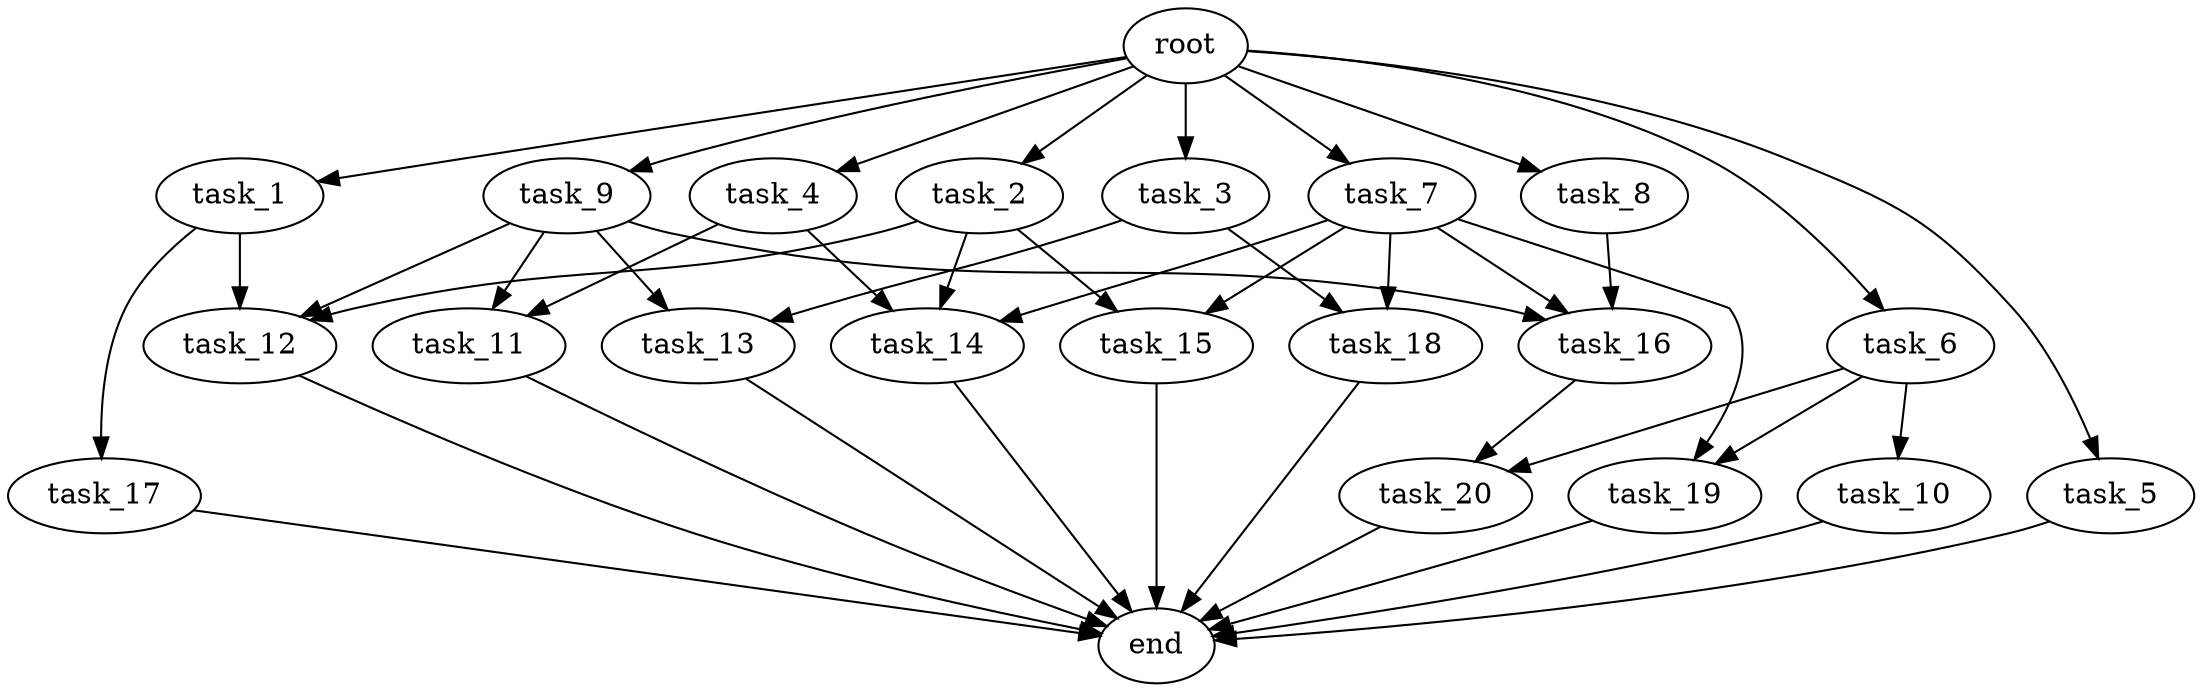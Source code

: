digraph G {
  root [size="0.000000e+00"];
  task_1 [size="5.421826e+10"];
  task_2 [size="6.418453e+10"];
  task_3 [size="5.882618e+09"];
  task_4 [size="3.392037e+09"];
  task_5 [size="8.467127e+10"];
  task_6 [size="9.451936e+10"];
  task_7 [size="6.682487e+10"];
  task_8 [size="7.643624e+10"];
  task_9 [size="4.124510e+10"];
  task_10 [size="8.425605e+10"];
  task_11 [size="2.315102e+10"];
  task_12 [size="7.071988e+10"];
  task_13 [size="9.240548e+08"];
  task_14 [size="5.057823e+10"];
  task_15 [size="3.732634e+10"];
  task_16 [size="6.178735e+10"];
  task_17 [size="6.667881e+10"];
  task_18 [size="6.165577e+10"];
  task_19 [size="4.832558e+10"];
  task_20 [size="4.879056e+10"];
  end [size="0.000000e+00"];

  root -> task_1 [size="1.000000e-12"];
  root -> task_2 [size="1.000000e-12"];
  root -> task_3 [size="1.000000e-12"];
  root -> task_4 [size="1.000000e-12"];
  root -> task_5 [size="1.000000e-12"];
  root -> task_6 [size="1.000000e-12"];
  root -> task_7 [size="1.000000e-12"];
  root -> task_8 [size="1.000000e-12"];
  root -> task_9 [size="1.000000e-12"];
  task_1 -> task_12 [size="2.357329e+08"];
  task_1 -> task_17 [size="6.667881e+08"];
  task_2 -> task_12 [size="2.357329e+08"];
  task_2 -> task_14 [size="1.685941e+08"];
  task_2 -> task_15 [size="1.866317e+08"];
  task_3 -> task_13 [size="4.620274e+06"];
  task_3 -> task_18 [size="3.082789e+08"];
  task_4 -> task_11 [size="1.157551e+08"];
  task_4 -> task_14 [size="1.685941e+08"];
  task_5 -> end [size="1.000000e-12"];
  task_6 -> task_10 [size="8.425605e+08"];
  task_6 -> task_19 [size="2.416279e+08"];
  task_6 -> task_20 [size="2.439528e+08"];
  task_7 -> task_14 [size="1.685941e+08"];
  task_7 -> task_15 [size="1.866317e+08"];
  task_7 -> task_16 [size="2.059578e+08"];
  task_7 -> task_18 [size="3.082789e+08"];
  task_7 -> task_19 [size="2.416279e+08"];
  task_8 -> task_16 [size="2.059578e+08"];
  task_9 -> task_11 [size="1.157551e+08"];
  task_9 -> task_12 [size="2.357329e+08"];
  task_9 -> task_13 [size="4.620274e+06"];
  task_9 -> task_16 [size="2.059578e+08"];
  task_10 -> end [size="1.000000e-12"];
  task_11 -> end [size="1.000000e-12"];
  task_12 -> end [size="1.000000e-12"];
  task_13 -> end [size="1.000000e-12"];
  task_14 -> end [size="1.000000e-12"];
  task_15 -> end [size="1.000000e-12"];
  task_16 -> task_20 [size="2.439528e+08"];
  task_17 -> end [size="1.000000e-12"];
  task_18 -> end [size="1.000000e-12"];
  task_19 -> end [size="1.000000e-12"];
  task_20 -> end [size="1.000000e-12"];
}
